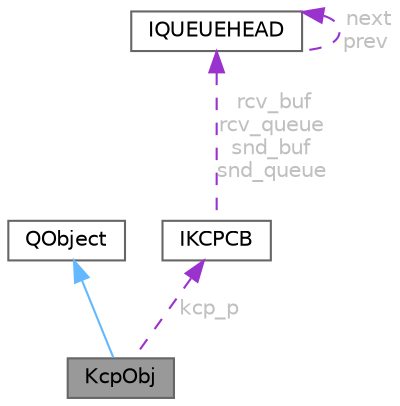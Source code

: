 digraph "KcpObj"
{
 // LATEX_PDF_SIZE
  bgcolor="transparent";
  edge [fontname=Helvetica,fontsize=10,labelfontname=Helvetica,labelfontsize=10];
  node [fontname=Helvetica,fontsize=10,shape=box,height=0.2,width=0.4];
  Node1 [id="Node000001",label="KcpObj",height=0.2,width=0.4,color="gray40", fillcolor="grey60", style="filled", fontcolor="black",tooltip=" "];
  Node2 -> Node1 [id="edge1_Node000001_Node000002",dir="back",color="steelblue1",style="solid",tooltip=" "];
  Node2 [id="Node000002",label="QObject",height=0.2,width=0.4,color="gray40", fillcolor="white", style="filled",tooltip=" "];
  Node3 -> Node1 [id="edge2_Node000001_Node000003",dir="back",color="darkorchid3",style="dashed",tooltip=" ",label=" kcp_p",fontcolor="grey" ];
  Node3 [id="Node000003",label="IKCPCB",height=0.2,width=0.4,color="gray40", fillcolor="white", style="filled",URL="$struct_i_k_c_p_c_b.html",tooltip=" "];
  Node4 -> Node3 [id="edge3_Node000003_Node000004",dir="back",color="darkorchid3",style="dashed",tooltip=" ",label=" rcv_buf\nrcv_queue\nsnd_buf\nsnd_queue",fontcolor="grey" ];
  Node4 [id="Node000004",label="IQUEUEHEAD",height=0.2,width=0.4,color="gray40", fillcolor="white", style="filled",URL="$struct_i_q_u_e_u_e_h_e_a_d.html",tooltip=" "];
  Node4 -> Node4 [id="edge4_Node000004_Node000004",dir="back",color="darkorchid3",style="dashed",tooltip=" ",label=" next\nprev",fontcolor="grey" ];
}
